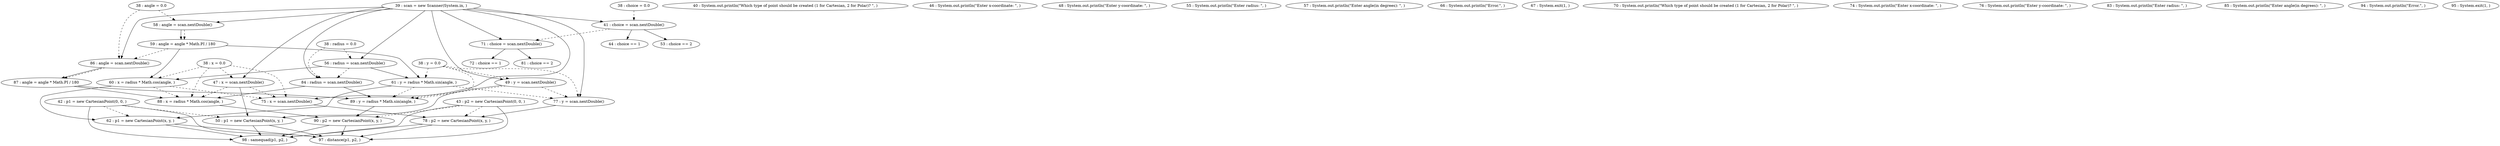 digraph G {
"38 : x = 0.0"
"38 : x = 0.0" -> "88 : x = radius * Math.cos(angle, )" [style=dashed]
"38 : x = 0.0" -> "47 : x = scan.nextDouble()" [style=dashed]
"38 : x = 0.0" -> "60 : x = radius * Math.cos(angle, )" [style=dashed]
"38 : x = 0.0" -> "75 : x = scan.nextDouble()" [style=dashed]
"38 : y = 0.0"
"38 : y = 0.0" -> "89 : y = radius * Math.sin(angle, )" [style=dashed]
"38 : y = 0.0" -> "77 : y = scan.nextDouble()" [style=dashed]
"38 : y = 0.0" -> "49 : y = scan.nextDouble()" [style=dashed]
"38 : y = 0.0" -> "61 : y = radius * Math.sin(angle, )" [style=dashed]
"38 : choice = 0.0"
"38 : choice = 0.0" -> "41 : choice = scan.nextDouble()" [style=dashed]
"38 : radius = 0.0"
"38 : radius = 0.0" -> "56 : radius = scan.nextDouble()" [style=dashed]
"38 : radius = 0.0" -> "84 : radius = scan.nextDouble()" [style=dashed]
"38 : angle = 0.0"
"38 : angle = 0.0" -> "58 : angle = scan.nextDouble()" [style=dashed]
"38 : angle = 0.0" -> "86 : angle = scan.nextDouble()" [style=dashed]
"39 : scan = new Scanner(System.in, )"
"39 : scan = new Scanner(System.in, )" -> "58 : angle = scan.nextDouble()"
"39 : scan = new Scanner(System.in, )" -> "56 : radius = scan.nextDouble()"
"39 : scan = new Scanner(System.in, )" -> "41 : choice = scan.nextDouble()"
"39 : scan = new Scanner(System.in, )" -> "47 : x = scan.nextDouble()"
"39 : scan = new Scanner(System.in, )" -> "77 : y = scan.nextDouble()"
"39 : scan = new Scanner(System.in, )" -> "49 : y = scan.nextDouble()"
"39 : scan = new Scanner(System.in, )" -> "71 : choice = scan.nextDouble()"
"39 : scan = new Scanner(System.in, )" -> "86 : angle = scan.nextDouble()"
"39 : scan = new Scanner(System.in, )" -> "75 : x = scan.nextDouble()"
"39 : scan = new Scanner(System.in, )" -> "84 : radius = scan.nextDouble()"
"40 : System.out.println(\"Which type of point should be created (1 for Cartesian, 2 for Polar)? \", )"
"41 : choice = scan.nextDouble()"
"41 : choice = scan.nextDouble()" -> "44 : choice == 1"
"41 : choice = scan.nextDouble()" -> "53 : choice == 2"
"41 : choice = scan.nextDouble()" -> "71 : choice = scan.nextDouble()" [style=dashed]
"42 : p1 = new CartesianPoint(0, 0, )"
"42 : p1 = new CartesianPoint(0, 0, )" -> "97 : distance(p1, p2, )"
"42 : p1 = new CartesianPoint(0, 0, )" -> "98 : samequad(p1, p2, )"
"42 : p1 = new CartesianPoint(0, 0, )" -> "50 : p1 = new CartesianPoint(x, y, )" [style=dashed]
"42 : p1 = new CartesianPoint(0, 0, )" -> "62 : p1 = new CartesianPoint(x, y, )" [style=dashed]
"43 : p2 = new CartesianPoint(0, 0, )"
"43 : p2 = new CartesianPoint(0, 0, )" -> "97 : distance(p1, p2, )"
"43 : p2 = new CartesianPoint(0, 0, )" -> "98 : samequad(p1, p2, )"
"43 : p2 = new CartesianPoint(0, 0, )" -> "78 : p2 = new CartesianPoint(x, y, )" [style=dashed]
"43 : p2 = new CartesianPoint(0, 0, )" -> "90 : p2 = new CartesianPoint(x, y, )" [style=dashed]
"44 : choice == 1"
"46 : System.out.println(\"Enter x-coordinate: \", )"
"47 : x = scan.nextDouble()"
"47 : x = scan.nextDouble()" -> "50 : p1 = new CartesianPoint(x, y, )"
"47 : x = scan.nextDouble()" -> "88 : x = radius * Math.cos(angle, )" [style=dashed]
"47 : x = scan.nextDouble()" -> "75 : x = scan.nextDouble()" [style=dashed]
"48 : System.out.println(\"Enter y-coordinate: \", )"
"49 : y = scan.nextDouble()"
"49 : y = scan.nextDouble()" -> "50 : p1 = new CartesianPoint(x, y, )"
"49 : y = scan.nextDouble()" -> "89 : y = radius * Math.sin(angle, )" [style=dashed]
"49 : y = scan.nextDouble()" -> "77 : y = scan.nextDouble()" [style=dashed]
"50 : p1 = new CartesianPoint(x, y, )"
"50 : p1 = new CartesianPoint(x, y, )" -> "97 : distance(p1, p2, )"
"50 : p1 = new CartesianPoint(x, y, )" -> "98 : samequad(p1, p2, )"
"53 : choice == 2"
"55 : System.out.println(\"Enter radius: \", )"
"56 : radius = scan.nextDouble()"
"56 : radius = scan.nextDouble()" -> "61 : y = radius * Math.sin(angle, )"
"56 : radius = scan.nextDouble()" -> "60 : x = radius * Math.cos(angle, )"
"56 : radius = scan.nextDouble()" -> "84 : radius = scan.nextDouble()" [style=dashed]
"57 : System.out.println(\"Enter angle(in degrees): \", )"
"58 : angle = scan.nextDouble()"
"58 : angle = scan.nextDouble()" -> "59 : angle = angle * Math.PI / 180"
"58 : angle = scan.nextDouble()" -> "59 : angle = angle * Math.PI / 180" [style=dashed]
"59 : angle = angle * Math.PI / 180"
"59 : angle = angle * Math.PI / 180" -> "61 : y = radius * Math.sin(angle, )"
"59 : angle = angle * Math.PI / 180" -> "60 : x = radius * Math.cos(angle, )"
"59 : angle = angle * Math.PI / 180" -> "86 : angle = scan.nextDouble()" [style=dashed]
"60 : x = radius * Math.cos(angle, )"
"60 : x = radius * Math.cos(angle, )" -> "62 : p1 = new CartesianPoint(x, y, )"
"60 : x = radius * Math.cos(angle, )" -> "88 : x = radius * Math.cos(angle, )" [style=dashed]
"60 : x = radius * Math.cos(angle, )" -> "75 : x = scan.nextDouble()" [style=dashed]
"61 : y = radius * Math.sin(angle, )"
"61 : y = radius * Math.sin(angle, )" -> "62 : p1 = new CartesianPoint(x, y, )"
"61 : y = radius * Math.sin(angle, )" -> "89 : y = radius * Math.sin(angle, )" [style=dashed]
"61 : y = radius * Math.sin(angle, )" -> "77 : y = scan.nextDouble()" [style=dashed]
"62 : p1 = new CartesianPoint(x, y, )"
"62 : p1 = new CartesianPoint(x, y, )" -> "97 : distance(p1, p2, )"
"62 : p1 = new CartesianPoint(x, y, )" -> "98 : samequad(p1, p2, )"
"66 : System.out.println(\"Error.\", )"
"67 : System.exit(1, )"
"70 : System.out.println(\"Which type of point should be created (1 for Cartesian, 2 for Polar)? \", )"
"71 : choice = scan.nextDouble()"
"71 : choice = scan.nextDouble()" -> "72 : choice == 1"
"71 : choice = scan.nextDouble()" -> "81 : choice == 2"
"72 : choice == 1"
"74 : System.out.println(\"Enter x-coordinate: \", )"
"75 : x = scan.nextDouble()"
"75 : x = scan.nextDouble()" -> "78 : p2 = new CartesianPoint(x, y, )"
"76 : System.out.println(\"Enter y-coordinate: \", )"
"77 : y = scan.nextDouble()"
"77 : y = scan.nextDouble()" -> "78 : p2 = new CartesianPoint(x, y, )"
"78 : p2 = new CartesianPoint(x, y, )"
"78 : p2 = new CartesianPoint(x, y, )" -> "97 : distance(p1, p2, )"
"78 : p2 = new CartesianPoint(x, y, )" -> "98 : samequad(p1, p2, )"
"81 : choice == 2"
"83 : System.out.println(\"Enter radius: \", )"
"84 : radius = scan.nextDouble()"
"84 : radius = scan.nextDouble()" -> "89 : y = radius * Math.sin(angle, )"
"84 : radius = scan.nextDouble()" -> "88 : x = radius * Math.cos(angle, )"
"85 : System.out.println(\"Enter angle(in degrees): \", )"
"86 : angle = scan.nextDouble()"
"86 : angle = scan.nextDouble()" -> "87 : angle = angle * Math.PI / 180"
"86 : angle = scan.nextDouble()" -> "87 : angle = angle * Math.PI / 180" [style=dashed]
"87 : angle = angle * Math.PI / 180"
"87 : angle = angle * Math.PI / 180" -> "89 : y = radius * Math.sin(angle, )"
"87 : angle = angle * Math.PI / 180" -> "88 : x = radius * Math.cos(angle, )"
"88 : x = radius * Math.cos(angle, )"
"88 : x = radius * Math.cos(angle, )" -> "90 : p2 = new CartesianPoint(x, y, )"
"89 : y = radius * Math.sin(angle, )"
"89 : y = radius * Math.sin(angle, )" -> "90 : p2 = new CartesianPoint(x, y, )"
"90 : p2 = new CartesianPoint(x, y, )"
"90 : p2 = new CartesianPoint(x, y, )" -> "97 : distance(p1, p2, )"
"90 : p2 = new CartesianPoint(x, y, )" -> "98 : samequad(p1, p2, )"
"94 : System.out.println(\"Error.\", )"
"95 : System.exit(1, )"
"97 : distance(p1, p2, )"
"98 : samequad(p1, p2, )"
}